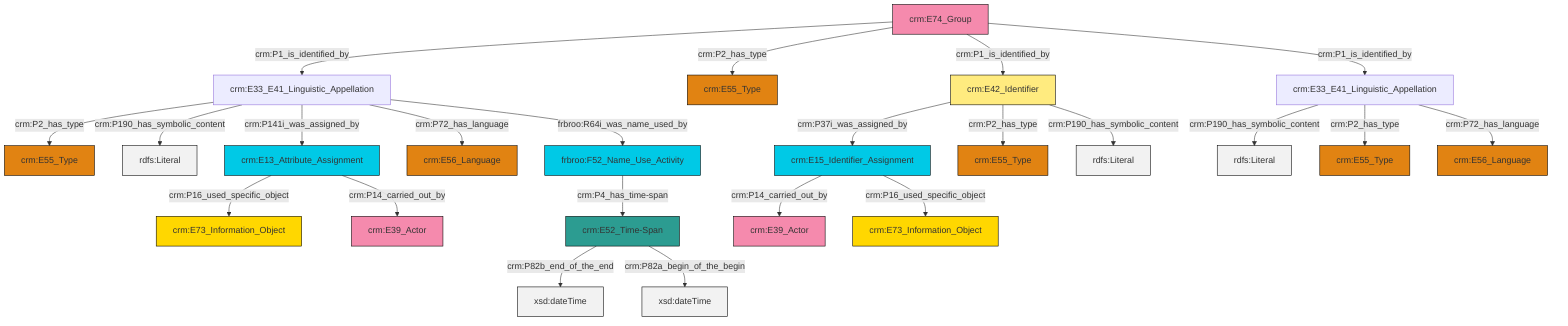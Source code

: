 graph TD
classDef Literal fill:#f2f2f2,stroke:#000000;
classDef CRM_Entity fill:#FFFFFF,stroke:#000000;
classDef Temporal_Entity fill:#00C9E6, stroke:#000000;
classDef Type fill:#E18312, stroke:#000000;
classDef Time-Span fill:#2C9C91, stroke:#000000;
classDef Appellation fill:#FFEB7F, stroke:#000000;
classDef Place fill:#008836, stroke:#000000;
classDef Persistent_Item fill:#B266B2, stroke:#000000;
classDef Conceptual_Object fill:#FFD700, stroke:#000000;
classDef Physical_Thing fill:#D2B48C, stroke:#000000;
classDef Actor fill:#f58aad, stroke:#000000;
classDef PC_Classes fill:#4ce600, stroke:#000000;
classDef Multi fill:#cccccc,stroke:#000000;

0["crm:E13_Attribute_Assignment"]:::Temporal_Entity -->|crm:P16_used_specific_object| 1["crm:E73_Information_Object"]:::Conceptual_Object
2["crm:E33_E41_Linguistic_Appellation"]:::Default -->|crm:P190_has_symbolic_content| 3[rdfs:Literal]:::Literal
4["crm:E52_Time-Span"]:::Time-Span -->|crm:P82b_end_of_the_end| 5[xsd:dateTime]:::Literal
6["frbroo:F52_Name_Use_Activity"]:::Temporal_Entity -->|crm:P4_has_time-span| 4["crm:E52_Time-Span"]:::Time-Span
7["crm:E33_E41_Linguistic_Appellation"]:::Default -->|crm:P2_has_type| 8["crm:E55_Type"]:::Type
7["crm:E33_E41_Linguistic_Appellation"]:::Default -->|crm:P190_has_symbolic_content| 11[rdfs:Literal]:::Literal
9["crm:E42_Identifier"]:::Appellation -->|crm:P37i_was_assigned_by| 14["crm:E15_Identifier_Assignment"]:::Temporal_Entity
14["crm:E15_Identifier_Assignment"]:::Temporal_Entity -->|crm:P14_carried_out_by| 19["crm:E39_Actor"]:::Actor
20["crm:E74_Group"]:::Actor -->|crm:P1_is_identified_by| 7["crm:E33_E41_Linguistic_Appellation"]:::Default
20["crm:E74_Group"]:::Actor -->|crm:P2_has_type| 22["crm:E55_Type"]:::Type
20["crm:E74_Group"]:::Actor -->|crm:P1_is_identified_by| 9["crm:E42_Identifier"]:::Appellation
4["crm:E52_Time-Span"]:::Time-Span -->|crm:P82a_begin_of_the_begin| 24[xsd:dateTime]:::Literal
20["crm:E74_Group"]:::Actor -->|crm:P1_is_identified_by| 2["crm:E33_E41_Linguistic_Appellation"]:::Default
0["crm:E13_Attribute_Assignment"]:::Temporal_Entity -->|crm:P14_carried_out_by| 12["crm:E39_Actor"]:::Actor
14["crm:E15_Identifier_Assignment"]:::Temporal_Entity -->|crm:P16_used_specific_object| 28["crm:E73_Information_Object"]:::Conceptual_Object
7["crm:E33_E41_Linguistic_Appellation"]:::Default -->|crm:P141i_was_assigned_by| 0["crm:E13_Attribute_Assignment"]:::Temporal_Entity
7["crm:E33_E41_Linguistic_Appellation"]:::Default -->|crm:P72_has_language| 34["crm:E56_Language"]:::Type
2["crm:E33_E41_Linguistic_Appellation"]:::Default -->|crm:P2_has_type| 26["crm:E55_Type"]:::Type
7["crm:E33_E41_Linguistic_Appellation"]:::Default -->|frbroo:R64i_was_name_used_by| 6["frbroo:F52_Name_Use_Activity"]:::Temporal_Entity
9["crm:E42_Identifier"]:::Appellation -->|crm:P2_has_type| 17["crm:E55_Type"]:::Type
9["crm:E42_Identifier"]:::Appellation -->|crm:P190_has_symbolic_content| 38[rdfs:Literal]:::Literal
2["crm:E33_E41_Linguistic_Appellation"]:::Default -->|crm:P72_has_language| 35["crm:E56_Language"]:::Type
